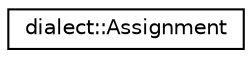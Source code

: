 digraph "Graphical Class Hierarchy"
{
  edge [fontname="Helvetica",fontsize="10",labelfontname="Helvetica",labelfontsize="10"];
  node [fontname="Helvetica",fontsize="10",shape=record];
  rankdir="LR";
  Node0 [label="dialect::Assignment",height=0.2,width=0.4,color="black", fillcolor="white", style="filled",URL="$structdialect_1_1Assignment.html",tooltip="Represents an assignment of nbrs to semiaxes, and records the cost of this assignment. "];
}
